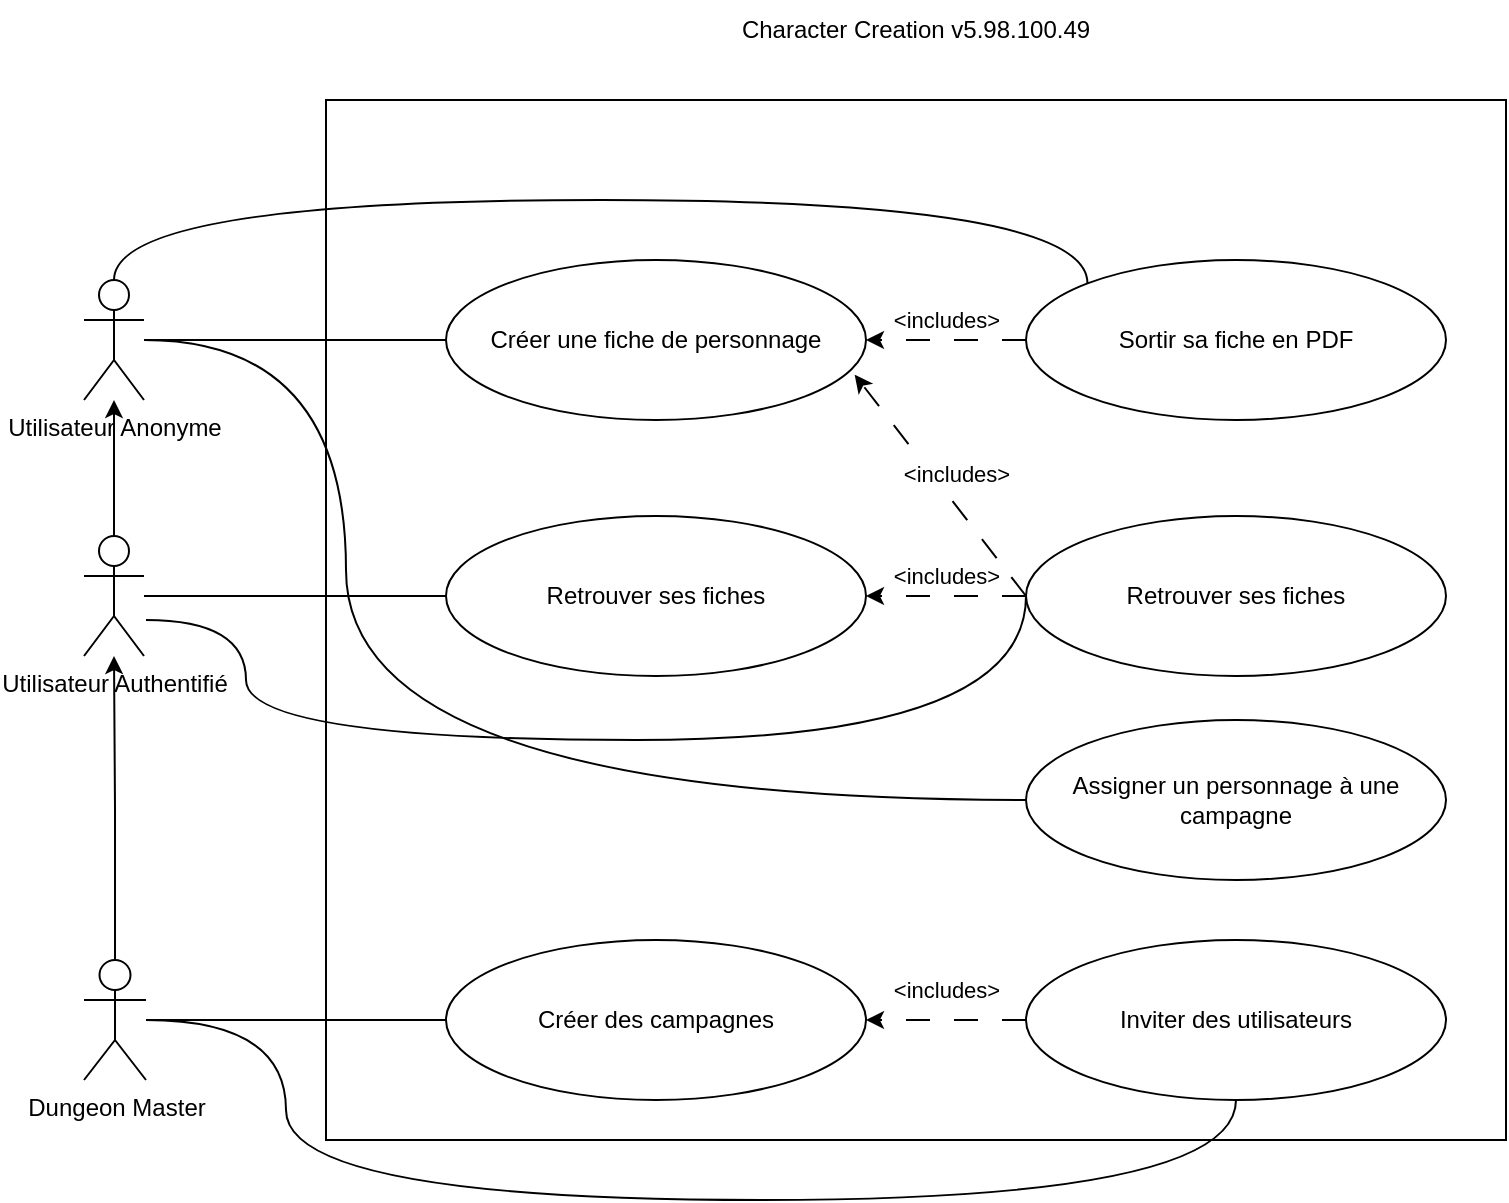 <mxfile version="24.7.17" pages="3">
  <diagram name="Use case" id="nJa6VGLifC_yfJzNMKLj">
    <mxGraphModel dx="1466" dy="989" grid="1" gridSize="10" guides="1" tooltips="1" connect="1" arrows="1" fold="1" page="1" pageScale="1" pageWidth="827" pageHeight="1169" math="0" shadow="0">
      <root>
        <mxCell id="0" />
        <mxCell id="1" parent="0" />
        <mxCell id="5UzRv178inqhAfwWhMZU-1" value="Utilisateur Anonyme" style="shape=umlActor;verticalLabelPosition=bottom;verticalAlign=top;html=1;outlineConnect=0;" parent="1" vertex="1">
          <mxGeometry x="399" y="330" width="30" height="60" as="geometry" />
        </mxCell>
        <mxCell id="5UzRv178inqhAfwWhMZU-17" style="edgeStyle=orthogonalEdgeStyle;rounded=0;orthogonalLoop=1;jettySize=auto;html=1;" parent="1" source="5UzRv178inqhAfwWhMZU-2" target="5UzRv178inqhAfwWhMZU-1" edge="1">
          <mxGeometry relative="1" as="geometry" />
        </mxCell>
        <mxCell id="5UzRv178inqhAfwWhMZU-2" value="Utilisateur Authentifié" style="shape=umlActor;verticalLabelPosition=bottom;verticalAlign=top;html=1;outlineConnect=0;" parent="1" vertex="1">
          <mxGeometry x="399" y="458" width="30" height="60" as="geometry" />
        </mxCell>
        <mxCell id="5UzRv178inqhAfwWhMZU-18" style="edgeStyle=orthogonalEdgeStyle;rounded=0;orthogonalLoop=1;jettySize=auto;html=1;" parent="1" source="5UzRv178inqhAfwWhMZU-3" target="5UzRv178inqhAfwWhMZU-2" edge="1">
          <mxGeometry relative="1" as="geometry" />
        </mxCell>
        <mxCell id="5UzRv178inqhAfwWhMZU-3" value="Dungeon Master" style="shape=umlActor;verticalLabelPosition=bottom;verticalAlign=top;html=1;outlineConnect=0;" parent="1" vertex="1">
          <mxGeometry x="399" y="670" width="31" height="60" as="geometry" />
        </mxCell>
        <mxCell id="5UzRv178inqhAfwWhMZU-5" value="" style="rounded=0;whiteSpace=wrap;html=1;" parent="1" vertex="1">
          <mxGeometry x="520" y="240" width="590" height="520" as="geometry" />
        </mxCell>
        <mxCell id="5UzRv178inqhAfwWhMZU-10" value="&amp;lt;includes&amp;gt;" style="edgeStyle=orthogonalEdgeStyle;rounded=0;orthogonalLoop=1;jettySize=auto;html=1;endArrow=classic;endFill=1;dashed=1;dashPattern=12 12;exitX=0;exitY=0.5;exitDx=0;exitDy=0;" parent="1" source="5UzRv178inqhAfwWhMZU-9" target="5UzRv178inqhAfwWhMZU-6" edge="1">
          <mxGeometry y="-10" relative="1" as="geometry">
            <mxPoint as="offset" />
          </mxGeometry>
        </mxCell>
        <mxCell id="5UzRv178inqhAfwWhMZU-6" value="Créer une fiche de personnage" style="ellipse;whiteSpace=wrap;html=1;" parent="1" vertex="1">
          <mxGeometry x="580" y="320" width="210" height="80" as="geometry" />
        </mxCell>
        <mxCell id="5UzRv178inqhAfwWhMZU-7" style="edgeStyle=orthogonalEdgeStyle;rounded=0;orthogonalLoop=1;jettySize=auto;html=1;entryX=0;entryY=0.5;entryDx=0;entryDy=0;endArrow=none;endFill=0;" parent="1" source="5UzRv178inqhAfwWhMZU-1" target="5UzRv178inqhAfwWhMZU-6" edge="1">
          <mxGeometry relative="1" as="geometry" />
        </mxCell>
        <mxCell id="5UzRv178inqhAfwWhMZU-8" value="Character Creation v5.98.100.49" style="text;html=1;align=center;verticalAlign=middle;whiteSpace=wrap;rounded=0;" parent="1" vertex="1">
          <mxGeometry x="710" y="190" width="210" height="30" as="geometry" />
        </mxCell>
        <mxCell id="5UzRv178inqhAfwWhMZU-9" value="Sortir sa fiche en PDF" style="ellipse;whiteSpace=wrap;html=1;" parent="1" vertex="1">
          <mxGeometry x="870" y="320" width="210" height="80" as="geometry" />
        </mxCell>
        <mxCell id="5UzRv178inqhAfwWhMZU-11" value="Retrouver ses fiches" style="ellipse;whiteSpace=wrap;html=1;" parent="1" vertex="1">
          <mxGeometry x="870" y="448" width="210" height="80" as="geometry" />
        </mxCell>
        <mxCell id="5UzRv178inqhAfwWhMZU-12" style="edgeStyle=orthogonalEdgeStyle;rounded=0;orthogonalLoop=1;jettySize=auto;html=1;entryX=0;entryY=0.5;entryDx=0;entryDy=0;endArrow=none;endFill=0;curved=1;" parent="1" target="5UzRv178inqhAfwWhMZU-11" edge="1">
          <mxGeometry relative="1" as="geometry">
            <mxPoint x="430" y="500" as="sourcePoint" />
            <Array as="points">
              <mxPoint x="480" y="500" />
              <mxPoint x="480" y="560" />
              <mxPoint x="870" y="560" />
            </Array>
          </mxGeometry>
        </mxCell>
        <mxCell id="5UzRv178inqhAfwWhMZU-16" value="&amp;lt;includes&amp;gt;" style="rounded=0;orthogonalLoop=1;jettySize=auto;html=1;endArrow=classic;endFill=1;dashed=1;dashPattern=12 12;exitX=0;exitY=0.5;exitDx=0;exitDy=0;entryX=0.973;entryY=0.717;entryDx=0;entryDy=0;entryPerimeter=0;" parent="1" source="5UzRv178inqhAfwWhMZU-11" target="5UzRv178inqhAfwWhMZU-6" edge="1">
          <mxGeometry x="0.001" y="-10" relative="1" as="geometry">
            <mxPoint x="880" y="370" as="sourcePoint" />
            <mxPoint x="800" y="370" as="targetPoint" />
            <mxPoint as="offset" />
          </mxGeometry>
        </mxCell>
        <mxCell id="5UzRv178inqhAfwWhMZU-19" style="edgeStyle=orthogonalEdgeStyle;rounded=0;orthogonalLoop=1;jettySize=auto;html=1;entryX=0;entryY=0;entryDx=0;entryDy=0;curved=1;endArrow=none;endFill=0;" parent="1" source="5UzRv178inqhAfwWhMZU-1" target="5UzRv178inqhAfwWhMZU-9" edge="1">
          <mxGeometry relative="1" as="geometry">
            <Array as="points">
              <mxPoint x="414" y="290" />
              <mxPoint x="901" y="290" />
            </Array>
          </mxGeometry>
        </mxCell>
        <mxCell id="5UzRv178inqhAfwWhMZU-20" value="Créer des campagnes" style="ellipse;whiteSpace=wrap;html=1;" parent="1" vertex="1">
          <mxGeometry x="580" y="660" width="210" height="80" as="geometry" />
        </mxCell>
        <mxCell id="5UzRv178inqhAfwWhMZU-21" style="edgeStyle=orthogonalEdgeStyle;rounded=0;orthogonalLoop=1;jettySize=auto;html=1;entryX=0;entryY=0.5;entryDx=0;entryDy=0;endArrow=none;endFill=0;" parent="1" source="5UzRv178inqhAfwWhMZU-3" target="5UzRv178inqhAfwWhMZU-20" edge="1">
          <mxGeometry relative="1" as="geometry" />
        </mxCell>
        <mxCell id="5UzRv178inqhAfwWhMZU-23" style="edgeStyle=orthogonalEdgeStyle;rounded=0;orthogonalLoop=1;jettySize=auto;html=1;entryX=1;entryY=0.5;entryDx=0;entryDy=0;dashed=1;dashPattern=12 12;" parent="1" source="5UzRv178inqhAfwWhMZU-22" target="5UzRv178inqhAfwWhMZU-20" edge="1">
          <mxGeometry relative="1" as="geometry" />
        </mxCell>
        <mxCell id="5UzRv178inqhAfwWhMZU-24" value="&amp;lt;includes&amp;gt;" style="edgeLabel;html=1;align=center;verticalAlign=middle;resizable=0;points=[];" parent="5UzRv178inqhAfwWhMZU-23" vertex="1" connectable="0">
          <mxGeometry relative="1" as="geometry">
            <mxPoint y="-15" as="offset" />
          </mxGeometry>
        </mxCell>
        <mxCell id="5UzRv178inqhAfwWhMZU-22" value="Inviter des utilisateurs" style="ellipse;whiteSpace=wrap;html=1;" parent="1" vertex="1">
          <mxGeometry x="870" y="660" width="210" height="80" as="geometry" />
        </mxCell>
        <mxCell id="5UzRv178inqhAfwWhMZU-25" value="Assigner un personnage à une campagne" style="ellipse;whiteSpace=wrap;html=1;" parent="1" vertex="1">
          <mxGeometry x="870" y="550" width="210" height="80" as="geometry" />
        </mxCell>
        <mxCell id="5UzRv178inqhAfwWhMZU-26" style="edgeStyle=orthogonalEdgeStyle;rounded=0;orthogonalLoop=1;jettySize=auto;html=1;curved=1;exitX=0;exitY=0.5;exitDx=0;exitDy=0;endArrow=none;endFill=0;" parent="1" source="5UzRv178inqhAfwWhMZU-25" target="5UzRv178inqhAfwWhMZU-1" edge="1">
          <mxGeometry relative="1" as="geometry">
            <Array as="points">
              <mxPoint x="530" y="590" />
              <mxPoint x="530" y="360" />
            </Array>
          </mxGeometry>
        </mxCell>
        <mxCell id="5UzRv178inqhAfwWhMZU-28" value="Retrouver ses fiches" style="ellipse;whiteSpace=wrap;html=1;" parent="1" vertex="1">
          <mxGeometry x="580" y="448" width="210" height="80" as="geometry" />
        </mxCell>
        <mxCell id="5UzRv178inqhAfwWhMZU-29" style="edgeStyle=orthogonalEdgeStyle;rounded=0;orthogonalLoop=1;jettySize=auto;html=1;entryX=0;entryY=0.5;entryDx=0;entryDy=0;endArrow=none;endFill=0;" parent="1" source="5UzRv178inqhAfwWhMZU-2" target="5UzRv178inqhAfwWhMZU-28" edge="1">
          <mxGeometry relative="1" as="geometry" />
        </mxCell>
        <mxCell id="5UzRv178inqhAfwWhMZU-30" value="&amp;lt;includes&amp;gt;" style="edgeStyle=orthogonalEdgeStyle;rounded=0;orthogonalLoop=1;jettySize=auto;html=1;endArrow=classic;endFill=1;dashed=1;dashPattern=12 12;exitX=0;exitY=0.5;exitDx=0;exitDy=0;entryX=1;entryY=0.5;entryDx=0;entryDy=0;" parent="1" source="5UzRv178inqhAfwWhMZU-11" target="5UzRv178inqhAfwWhMZU-28" edge="1">
          <mxGeometry y="-10" relative="1" as="geometry">
            <mxPoint x="870" y="487.77" as="sourcePoint" />
            <mxPoint x="790" y="487.77" as="targetPoint" />
            <mxPoint as="offset" />
          </mxGeometry>
        </mxCell>
        <mxCell id="5UzRv178inqhAfwWhMZU-27" style="edgeStyle=orthogonalEdgeStyle;rounded=0;orthogonalLoop=1;jettySize=auto;html=1;entryX=0.5;entryY=1;entryDx=0;entryDy=0;curved=1;endArrow=none;endFill=0;" parent="1" source="5UzRv178inqhAfwWhMZU-3" target="5UzRv178inqhAfwWhMZU-22" edge="1">
          <mxGeometry relative="1" as="geometry">
            <Array as="points">
              <mxPoint x="500" y="700" />
              <mxPoint x="500" y="790" />
              <mxPoint x="975" y="790" />
            </Array>
          </mxGeometry>
        </mxCell>
      </root>
    </mxGraphModel>
  </diagram>
  <diagram id="SZnNSf8DO3T3-BseLAbe" name="Class diagram">
    <mxGraphModel grid="1" page="1" gridSize="10" guides="1" tooltips="1" connect="1" arrows="1" fold="1" pageScale="1" pageWidth="827" pageHeight="1169" math="0" shadow="0">
      <root>
        <mxCell id="0" />
        <mxCell id="1" parent="0" />
        <mxCell id="E3iDskB4ZkzPA2Bj8QCq-6" value="User" style="swimlane;fontStyle=1;align=center;verticalAlign=top;childLayout=stackLayout;horizontal=1;startSize=26;horizontalStack=0;resizeParent=1;resizeParentMax=0;resizeLast=0;collapsible=1;marginBottom=0;whiteSpace=wrap;html=1;" parent="1" vertex="1">
          <mxGeometry x="130" y="210" width="160" height="94" as="geometry" />
        </mxCell>
        <mxCell id="E3iDskB4ZkzPA2Bj8QCq-7" value="&lt;div&gt;&lt;br&gt;&lt;/div&gt;" style="text;strokeColor=none;fillColor=none;align=left;verticalAlign=top;spacingLeft=4;spacingRight=4;overflow=hidden;rotatable=0;points=[[0,0.5],[1,0.5]];portConstraint=eastwest;whiteSpace=wrap;html=1;" parent="E3iDskB4ZkzPA2Bj8QCq-6" vertex="1">
          <mxGeometry y="26" width="160" height="14" as="geometry" />
        </mxCell>
        <mxCell id="E3iDskB4ZkzPA2Bj8QCq-8" value="" style="line;strokeWidth=1;fillColor=none;align=left;verticalAlign=middle;spacingTop=-1;spacingLeft=3;spacingRight=3;rotatable=0;labelPosition=right;points=[];portConstraint=eastwest;strokeColor=inherit;" parent="E3iDskB4ZkzPA2Bj8QCq-6" vertex="1">
          <mxGeometry y="40" width="160" height="28" as="geometry" />
        </mxCell>
        <mxCell id="E3iDskB4ZkzPA2Bj8QCq-9" value="+ method(type): type" style="text;strokeColor=none;fillColor=none;align=left;verticalAlign=top;spacingLeft=4;spacingRight=4;overflow=hidden;rotatable=0;points=[[0,0.5],[1,0.5]];portConstraint=eastwest;whiteSpace=wrap;html=1;" parent="E3iDskB4ZkzPA2Bj8QCq-6" vertex="1">
          <mxGeometry y="68" width="160" height="26" as="geometry" />
        </mxCell>
        <mxCell id="E3iDskB4ZkzPA2Bj8QCq-10" value="AuthentifiedUser" style="swimlane;fontStyle=1;align=center;verticalAlign=top;childLayout=stackLayout;horizontal=1;startSize=26;horizontalStack=0;resizeParent=1;resizeParentMax=0;resizeLast=0;collapsible=1;marginBottom=0;whiteSpace=wrap;html=1;" parent="1" vertex="1">
          <mxGeometry x="130" y="390" width="160" height="104" as="geometry" />
        </mxCell>
        <mxCell id="E3iDskB4ZkzPA2Bj8QCq-11" value="- username: string&lt;div&gt;- password: string&lt;/div&gt;&lt;div&gt;&lt;br&gt;&lt;/div&gt;" style="text;strokeColor=none;fillColor=none;align=left;verticalAlign=top;spacingLeft=4;spacingRight=4;overflow=hidden;rotatable=0;points=[[0,0.5],[1,0.5]];portConstraint=eastwest;whiteSpace=wrap;html=1;" parent="E3iDskB4ZkzPA2Bj8QCq-10" vertex="1">
          <mxGeometry y="26" width="160" height="44" as="geometry" />
        </mxCell>
        <mxCell id="E3iDskB4ZkzPA2Bj8QCq-12" value="" style="line;strokeWidth=1;fillColor=none;align=left;verticalAlign=middle;spacingTop=-1;spacingLeft=3;spacingRight=3;rotatable=0;labelPosition=right;points=[];portConstraint=eastwest;strokeColor=inherit;" parent="E3iDskB4ZkzPA2Bj8QCq-10" vertex="1">
          <mxGeometry y="70" width="160" height="8" as="geometry" />
        </mxCell>
        <mxCell id="E3iDskB4ZkzPA2Bj8QCq-13" value="+ method(type): type" style="text;strokeColor=none;fillColor=none;align=left;verticalAlign=top;spacingLeft=4;spacingRight=4;overflow=hidden;rotatable=0;points=[[0,0.5],[1,0.5]];portConstraint=eastwest;whiteSpace=wrap;html=1;" parent="E3iDskB4ZkzPA2Bj8QCq-10" vertex="1">
          <mxGeometry y="78" width="160" height="26" as="geometry" />
        </mxCell>
        <mxCell id="E3iDskB4ZkzPA2Bj8QCq-14" value="DungeonMaster" style="swimlane;fontStyle=1;align=center;verticalAlign=top;childLayout=stackLayout;horizontal=1;startSize=26;horizontalStack=0;resizeParent=1;resizeParentMax=0;resizeLast=0;collapsible=1;marginBottom=0;whiteSpace=wrap;html=1;" parent="1" vertex="1">
          <mxGeometry x="130" y="570" width="160" height="86" as="geometry" />
        </mxCell>
        <mxCell id="E3iDskB4ZkzPA2Bj8QCq-15" value="+ field: type" style="text;strokeColor=none;fillColor=none;align=left;verticalAlign=top;spacingLeft=4;spacingRight=4;overflow=hidden;rotatable=0;points=[[0,0.5],[1,0.5]];portConstraint=eastwest;whiteSpace=wrap;html=1;" parent="E3iDskB4ZkzPA2Bj8QCq-14" vertex="1">
          <mxGeometry y="26" width="160" height="26" as="geometry" />
        </mxCell>
        <mxCell id="E3iDskB4ZkzPA2Bj8QCq-16" value="" style="line;strokeWidth=1;fillColor=none;align=left;verticalAlign=middle;spacingTop=-1;spacingLeft=3;spacingRight=3;rotatable=0;labelPosition=right;points=[];portConstraint=eastwest;strokeColor=inherit;" parent="E3iDskB4ZkzPA2Bj8QCq-14" vertex="1">
          <mxGeometry y="52" width="160" height="8" as="geometry" />
        </mxCell>
        <mxCell id="E3iDskB4ZkzPA2Bj8QCq-17" value="+ method(type): type" style="text;strokeColor=none;fillColor=none;align=left;verticalAlign=top;spacingLeft=4;spacingRight=4;overflow=hidden;rotatable=0;points=[[0,0.5],[1,0.5]];portConstraint=eastwest;whiteSpace=wrap;html=1;" parent="E3iDskB4ZkzPA2Bj8QCq-14" vertex="1">
          <mxGeometry y="60" width="160" height="26" as="geometry" />
        </mxCell>
        <mxCell id="h8qnp3d5NIVGKqgCLA7_-1" style="edgeStyle=orthogonalEdgeStyle;rounded=0;orthogonalLoop=1;jettySize=auto;html=1;entryX=0.497;entryY=1;entryDx=0;entryDy=0;entryPerimeter=0;strokeWidth=5;endArrow=block;endFill=1;" parent="1" source="E3iDskB4ZkzPA2Bj8QCq-10" target="E3iDskB4ZkzPA2Bj8QCq-9" edge="1">
          <mxGeometry relative="1" as="geometry" />
        </mxCell>
        <mxCell id="h8qnp3d5NIVGKqgCLA7_-2" style="edgeStyle=orthogonalEdgeStyle;rounded=0;orthogonalLoop=1;jettySize=auto;html=1;entryX=0.497;entryY=0.977;entryDx=0;entryDy=0;entryPerimeter=0;strokeWidth=5;endArrow=block;endFill=1;" parent="1" source="E3iDskB4ZkzPA2Bj8QCq-14" target="E3iDskB4ZkzPA2Bj8QCq-13" edge="1">
          <mxGeometry relative="1" as="geometry" />
        </mxCell>
        <mxCell id="O2DZmuOidHeE1Y0aNOfL-1" value="Espece" style="swimlane;fontStyle=1;align=center;verticalAlign=top;childLayout=stackLayout;horizontal=1;startSize=26;horizontalStack=0;resizeParent=1;resizeParentMax=0;resizeLast=0;collapsible=1;marginBottom=0;whiteSpace=wrap;html=1;" parent="1" vertex="1">
          <mxGeometry x="827" y="210" width="200" height="226" as="geometry" />
        </mxCell>
        <mxCell id="O2DZmuOidHeE1Y0aNOfL-2" value="&lt;div&gt;- id : number&lt;/div&gt;&lt;div&gt;- name : string&lt;/div&gt;&lt;div&gt;- taille: string&lt;/div&gt;&lt;div&gt;- sousEspeces: List&amp;lt;SousEspece&amp;gt;&lt;/div&gt;&lt;div&gt;- maitrises : List&amp;lt;Maitrise&amp;gt;&lt;/div&gt;&lt;div&gt;- maitriseToChoose : List&amp;lt;Maitrise&amp;gt;&lt;/div&gt;&lt;div&gt;- language : List&amp;lt;String&amp;gt;&lt;/div&gt;&lt;div&gt;- languagesToChoose : List&amp;lt;String&amp;gt;&lt;/div&gt;&lt;div&gt;- traits : List&amp;lt;String&amp;gt;&amp;nbsp;&lt;/div&gt;&lt;div&gt;- bonus : Map&amp;lt;String, Integer&amp;gt;&lt;/div&gt;&lt;div&gt;&lt;br&gt;&lt;/div&gt;" style="text;strokeColor=none;fillColor=none;align=left;verticalAlign=top;spacingLeft=4;spacingRight=4;overflow=hidden;rotatable=0;points=[[0,0.5],[1,0.5]];portConstraint=eastwest;whiteSpace=wrap;html=1;" parent="O2DZmuOidHeE1Y0aNOfL-1" vertex="1">
          <mxGeometry y="26" width="200" height="164" as="geometry" />
        </mxCell>
        <mxCell id="O2DZmuOidHeE1Y0aNOfL-3" value="" style="line;strokeWidth=1;fillColor=none;align=left;verticalAlign=middle;spacingTop=-1;spacingLeft=3;spacingRight=3;rotatable=0;labelPosition=right;points=[];portConstraint=eastwest;strokeColor=inherit;" parent="O2DZmuOidHeE1Y0aNOfL-1" vertex="1">
          <mxGeometry y="190" width="200" height="10" as="geometry" />
        </mxCell>
        <mxCell id="O2DZmuOidHeE1Y0aNOfL-4" value="+ method(type): type" style="text;strokeColor=none;fillColor=none;align=left;verticalAlign=top;spacingLeft=4;spacingRight=4;overflow=hidden;rotatable=0;points=[[0,0.5],[1,0.5]];portConstraint=eastwest;whiteSpace=wrap;html=1;" parent="O2DZmuOidHeE1Y0aNOfL-1" vertex="1">
          <mxGeometry y="200" width="200" height="26" as="geometry" />
        </mxCell>
        <mxCell id="ztQWQKQgknj6TuFHbVUE-13" style="rounded=0;orthogonalLoop=1;jettySize=auto;html=1;entryX=0.5;entryY=0;entryDx=0;entryDy=0;endArrow=block;endFill=1;startArrow=diamond;startFill=0;exitX=0.47;exitY=0.952;exitDx=0;exitDy=0;strokeWidth=5;exitPerimeter=0;" edge="1" parent="1" source="ztQWQKQgknj6TuFHbVUE-4" target="ztQWQKQgknj6TuFHbVUE-5">
          <mxGeometry relative="1" as="geometry" />
        </mxCell>
        <mxCell id="ztQWQKQgknj6TuFHbVUE-1" value="Alignement" style="swimlane;fontStyle=1;align=center;verticalAlign=top;childLayout=stackLayout;horizontal=1;startSize=26;horizontalStack=0;resizeParent=1;resizeParentMax=0;resizeLast=0;collapsible=1;marginBottom=0;whiteSpace=wrap;html=1;" vertex="1" parent="1">
          <mxGeometry x="420" y="210" width="220" height="150" as="geometry" />
        </mxCell>
        <mxCell id="ztQWQKQgknj6TuFHbVUE-2" value="&lt;div&gt;- morality: Morality&lt;/div&gt;&lt;div&gt;- order: Order&lt;/div&gt;&lt;div&gt;&lt;br&gt;&lt;/div&gt;" style="text;strokeColor=none;fillColor=none;align=left;verticalAlign=top;spacingLeft=4;spacingRight=4;overflow=hidden;rotatable=0;points=[[0,0.5],[1,0.5]];portConstraint=eastwest;whiteSpace=wrap;html=1;" vertex="1" parent="ztQWQKQgknj6TuFHbVUE-1">
          <mxGeometry y="26" width="220" height="44" as="geometry" />
        </mxCell>
        <mxCell id="ztQWQKQgknj6TuFHbVUE-3" value="" style="line;strokeWidth=1;fillColor=none;align=left;verticalAlign=middle;spacingTop=-1;spacingLeft=3;spacingRight=3;rotatable=0;labelPosition=right;points=[];portConstraint=eastwest;strokeColor=inherit;" vertex="1" parent="ztQWQKQgknj6TuFHbVUE-1">
          <mxGeometry y="70" width="220" height="10" as="geometry" />
        </mxCell>
        <mxCell id="ztQWQKQgknj6TuFHbVUE-4" value="+ getMorality(): Morality&lt;div&gt;+ setMorality(m : Morality): void&lt;/div&gt;&lt;div&gt;+ getOrder(): Order&lt;/div&gt;&lt;div&gt;+ setOrder(o: Order): void&lt;/div&gt;" style="text;strokeColor=none;fillColor=none;align=left;verticalAlign=top;spacingLeft=4;spacingRight=4;overflow=hidden;rotatable=0;points=[[0,0.5],[1,0.5]];portConstraint=eastwest;whiteSpace=wrap;html=1;" vertex="1" parent="ztQWQKQgknj6TuFHbVUE-1">
          <mxGeometry y="80" width="220" height="70" as="geometry" />
        </mxCell>
        <mxCell id="ztQWQKQgknj6TuFHbVUE-5" value="Morality" style="swimlane;fontStyle=0;childLayout=stackLayout;horizontal=1;startSize=26;fillColor=none;horizontalStack=0;resizeParent=1;resizeParentMax=0;resizeLast=0;collapsible=1;marginBottom=0;whiteSpace=wrap;html=1;" vertex="1" parent="1">
          <mxGeometry x="380" y="481" width="140" height="104" as="geometry" />
        </mxCell>
        <mxCell id="ztQWQKQgknj6TuFHbVUE-6" value="NEUTRAL&lt;div&gt;&lt;br&gt;&lt;/div&gt;" style="text;strokeColor=none;fillColor=none;align=left;verticalAlign=top;spacingLeft=4;spacingRight=4;overflow=hidden;rotatable=0;points=[[0,0.5],[1,0.5]];portConstraint=eastwest;whiteSpace=wrap;html=1;" vertex="1" parent="ztQWQKQgknj6TuFHbVUE-5">
          <mxGeometry y="26" width="140" height="26" as="geometry" />
        </mxCell>
        <mxCell id="ztQWQKQgknj6TuFHbVUE-7" value="GOOD&lt;div&gt;&lt;br&gt;&lt;/div&gt;" style="text;strokeColor=none;fillColor=none;align=left;verticalAlign=top;spacingLeft=4;spacingRight=4;overflow=hidden;rotatable=0;points=[[0,0.5],[1,0.5]];portConstraint=eastwest;whiteSpace=wrap;html=1;" vertex="1" parent="ztQWQKQgknj6TuFHbVUE-5">
          <mxGeometry y="52" width="140" height="26" as="geometry" />
        </mxCell>
        <mxCell id="ztQWQKQgknj6TuFHbVUE-8" value="EVIL" style="text;strokeColor=none;fillColor=none;align=left;verticalAlign=top;spacingLeft=4;spacingRight=4;overflow=hidden;rotatable=0;points=[[0,0.5],[1,0.5]];portConstraint=eastwest;whiteSpace=wrap;html=1;" vertex="1" parent="ztQWQKQgknj6TuFHbVUE-5">
          <mxGeometry y="78" width="140" height="26" as="geometry" />
        </mxCell>
        <mxCell id="ztQWQKQgknj6TuFHbVUE-9" value="Order" style="swimlane;fontStyle=0;childLayout=stackLayout;horizontal=1;startSize=26;fillColor=none;horizontalStack=0;resizeParent=1;resizeParentMax=0;resizeLast=0;collapsible=1;marginBottom=0;whiteSpace=wrap;html=1;" vertex="1" parent="1">
          <mxGeometry x="550" y="481" width="140" height="104" as="geometry" />
        </mxCell>
        <mxCell id="ztQWQKQgknj6TuFHbVUE-10" value="&lt;div&gt;LAWFUL&lt;/div&gt;" style="text;strokeColor=none;fillColor=none;align=left;verticalAlign=top;spacingLeft=4;spacingRight=4;overflow=hidden;rotatable=0;points=[[0,0.5],[1,0.5]];portConstraint=eastwest;whiteSpace=wrap;html=1;" vertex="1" parent="ztQWQKQgknj6TuFHbVUE-9">
          <mxGeometry y="26" width="140" height="26" as="geometry" />
        </mxCell>
        <mxCell id="ztQWQKQgknj6TuFHbVUE-11" value="&lt;div&gt;NEUTRAL&lt;/div&gt;" style="text;strokeColor=none;fillColor=none;align=left;verticalAlign=top;spacingLeft=4;spacingRight=4;overflow=hidden;rotatable=0;points=[[0,0.5],[1,0.5]];portConstraint=eastwest;whiteSpace=wrap;html=1;" vertex="1" parent="ztQWQKQgknj6TuFHbVUE-9">
          <mxGeometry y="52" width="140" height="26" as="geometry" />
        </mxCell>
        <mxCell id="ztQWQKQgknj6TuFHbVUE-12" value="CHAOTIC" style="text;strokeColor=none;fillColor=none;align=left;verticalAlign=top;spacingLeft=4;spacingRight=4;overflow=hidden;rotatable=0;points=[[0,0.5],[1,0.5]];portConstraint=eastwest;whiteSpace=wrap;html=1;" vertex="1" parent="ztQWQKQgknj6TuFHbVUE-9">
          <mxGeometry y="78" width="140" height="26" as="geometry" />
        </mxCell>
        <mxCell id="ztQWQKQgknj6TuFHbVUE-14" style="rounded=0;orthogonalLoop=1;jettySize=auto;html=1;entryX=0.5;entryY=0;entryDx=0;entryDy=0;endArrow=block;endFill=1;startArrow=diamond;startFill=0;exitX=0.6;exitY=0.936;exitDx=0;exitDy=0;strokeWidth=5;exitPerimeter=0;" edge="1" parent="1" source="ztQWQKQgknj6TuFHbVUE-4" target="ztQWQKQgknj6TuFHbVUE-9">
          <mxGeometry relative="1" as="geometry">
            <mxPoint x="590" y="263" as="sourcePoint" />
            <mxPoint x="650" y="245" as="targetPoint" />
          </mxGeometry>
        </mxCell>
        <mxCell id="ztQWQKQgknj6TuFHbVUE-15" value="SousEspece" style="swimlane;fontStyle=1;align=center;verticalAlign=top;childLayout=stackLayout;horizontal=1;startSize=26;horizontalStack=0;resizeParent=1;resizeParentMax=0;resizeLast=0;collapsible=1;marginBottom=0;whiteSpace=wrap;html=1;" vertex="1" parent="1">
          <mxGeometry x="797" y="602" width="260" height="222" as="geometry" />
        </mxCell>
        <mxCell id="ztQWQKQgknj6TuFHbVUE-16" value="&lt;div&gt;- id : number&lt;/div&gt;&lt;div&gt;- name : string&lt;/div&gt;&lt;div&gt;- maitrises : List&amp;lt;String&amp;gt;&lt;/div&gt;&lt;div&gt;- maitriseToChoose : List&amp;lt;String&amp;gt;&lt;/div&gt;&lt;div&gt;- language : List&amp;lt;String&amp;gt;&lt;/div&gt;&lt;div&gt;- languagesToChoose : List&amp;lt;String&amp;gt;&lt;/div&gt;&lt;div&gt;- traits : List&amp;lt;String&amp;gt;&amp;nbsp;&lt;/div&gt;&lt;div&gt;- bonus : Map&amp;lt;String, Integer&amp;gt;&lt;/div&gt;&lt;div&gt;&lt;br&gt;&lt;/div&gt;" style="text;strokeColor=none;fillColor=none;align=left;verticalAlign=top;spacingLeft=4;spacingRight=4;overflow=hidden;rotatable=0;points=[[0,0.5],[1,0.5]];portConstraint=eastwest;whiteSpace=wrap;html=1;" vertex="1" parent="ztQWQKQgknj6TuFHbVUE-15">
          <mxGeometry y="26" width="260" height="160" as="geometry" />
        </mxCell>
        <mxCell id="ztQWQKQgknj6TuFHbVUE-17" value="" style="line;strokeWidth=1;fillColor=none;align=left;verticalAlign=middle;spacingTop=-1;spacingLeft=3;spacingRight=3;rotatable=0;labelPosition=right;points=[];portConstraint=eastwest;strokeColor=inherit;" vertex="1" parent="ztQWQKQgknj6TuFHbVUE-15">
          <mxGeometry y="186" width="260" height="10" as="geometry" />
        </mxCell>
        <mxCell id="ztQWQKQgknj6TuFHbVUE-18" value="+ method(type): type" style="text;strokeColor=none;fillColor=none;align=left;verticalAlign=top;spacingLeft=4;spacingRight=4;overflow=hidden;rotatable=0;points=[[0,0.5],[1,0.5]];portConstraint=eastwest;whiteSpace=wrap;html=1;" vertex="1" parent="ztQWQKQgknj6TuFHbVUE-15">
          <mxGeometry y="196" width="260" height="26" as="geometry" />
        </mxCell>
        <mxCell id="ztQWQKQgknj6TuFHbVUE-19" style="rounded=0;orthogonalLoop=1;jettySize=auto;html=1;entryX=0.509;entryY=1.049;entryDx=0;entryDy=0;endArrow=block;endFill=1;strokeWidth=5;exitX=0.5;exitY=0;exitDx=0;exitDy=0;entryPerimeter=0;" edge="1" parent="1" source="ztQWQKQgknj6TuFHbVUE-15" target="O2DZmuOidHeE1Y0aNOfL-4">
          <mxGeometry relative="1" as="geometry">
            <mxPoint x="1040" y="460" as="targetPoint" />
          </mxGeometry>
        </mxCell>
        <mxCell id="ztQWQKQgknj6TuFHbVUE-20" value="Campagne" style="swimlane;fontStyle=1;align=center;verticalAlign=top;childLayout=stackLayout;horizontal=1;startSize=26;horizontalStack=0;resizeParent=1;resizeParentMax=0;resizeLast=0;collapsible=1;marginBottom=0;whiteSpace=wrap;html=1;" vertex="1" parent="1">
          <mxGeometry x="130" y="80" width="160" height="94" as="geometry" />
        </mxCell>
        <mxCell id="ztQWQKQgknj6TuFHbVUE-21" value="&lt;div&gt;&lt;br&gt;&lt;/div&gt;" style="text;strokeColor=none;fillColor=none;align=left;verticalAlign=top;spacingLeft=4;spacingRight=4;overflow=hidden;rotatable=0;points=[[0,0.5],[1,0.5]];portConstraint=eastwest;whiteSpace=wrap;html=1;" vertex="1" parent="ztQWQKQgknj6TuFHbVUE-20">
          <mxGeometry y="26" width="160" height="14" as="geometry" />
        </mxCell>
        <mxCell id="ztQWQKQgknj6TuFHbVUE-22" value="" style="line;strokeWidth=1;fillColor=none;align=left;verticalAlign=middle;spacingTop=-1;spacingLeft=3;spacingRight=3;rotatable=0;labelPosition=right;points=[];portConstraint=eastwest;strokeColor=inherit;" vertex="1" parent="ztQWQKQgknj6TuFHbVUE-20">
          <mxGeometry y="40" width="160" height="28" as="geometry" />
        </mxCell>
        <mxCell id="ztQWQKQgknj6TuFHbVUE-23" value="+ method(type): type" style="text;strokeColor=none;fillColor=none;align=left;verticalAlign=top;spacingLeft=4;spacingRight=4;overflow=hidden;rotatable=0;points=[[0,0.5],[1,0.5]];portConstraint=eastwest;whiteSpace=wrap;html=1;" vertex="1" parent="ztQWQKQgknj6TuFHbVUE-20">
          <mxGeometry y="68" width="160" height="26" as="geometry" />
        </mxCell>
        <mxCell id="ztQWQKQgknj6TuFHbVUE-38" style="edgeStyle=orthogonalEdgeStyle;rounded=0;orthogonalLoop=1;jettySize=auto;html=1;entryX=0.5;entryY=0;entryDx=0;entryDy=0;" edge="1" parent="1" source="ztQWQKQgknj6TuFHbVUE-24" target="ztQWQKQgknj6TuFHbVUE-1">
          <mxGeometry relative="1" as="geometry" />
        </mxCell>
        <mxCell id="ztQWQKQgknj6TuFHbVUE-40" style="edgeStyle=orthogonalEdgeStyle;rounded=0;orthogonalLoop=1;jettySize=auto;html=1;entryX=0.5;entryY=0;entryDx=0;entryDy=0;" edge="1" parent="1" source="ztQWQKQgknj6TuFHbVUE-24" target="O2DZmuOidHeE1Y0aNOfL-1">
          <mxGeometry relative="1" as="geometry" />
        </mxCell>
        <mxCell id="ztQWQKQgknj6TuFHbVUE-24" value="Personnage" style="swimlane;fontStyle=1;align=center;verticalAlign=top;childLayout=stackLayout;horizontal=1;startSize=26;horizontalStack=0;resizeParent=1;resizeParentMax=0;resizeLast=0;collapsible=1;marginBottom=0;whiteSpace=wrap;html=1;" vertex="1" parent="1">
          <mxGeometry x="847" y="-94" width="160" height="100" as="geometry" />
        </mxCell>
        <mxCell id="ztQWQKQgknj6TuFHbVUE-25" value="&lt;div&gt;&lt;br&gt;&lt;/div&gt;" style="text;strokeColor=none;fillColor=none;align=left;verticalAlign=top;spacingLeft=4;spacingRight=4;overflow=hidden;rotatable=0;points=[[0,0.5],[1,0.5]];portConstraint=eastwest;whiteSpace=wrap;html=1;" vertex="1" parent="ztQWQKQgknj6TuFHbVUE-24">
          <mxGeometry y="26" width="160" height="14" as="geometry" />
        </mxCell>
        <mxCell id="ztQWQKQgknj6TuFHbVUE-26" value="" style="line;strokeWidth=1;fillColor=none;align=left;verticalAlign=middle;spacingTop=-1;spacingLeft=3;spacingRight=3;rotatable=0;labelPosition=right;points=[];portConstraint=eastwest;strokeColor=inherit;" vertex="1" parent="ztQWQKQgknj6TuFHbVUE-24">
          <mxGeometry y="40" width="160" height="28" as="geometry" />
        </mxCell>
        <mxCell id="ztQWQKQgknj6TuFHbVUE-27" value="+ method(type): type" style="text;strokeColor=none;fillColor=none;align=left;verticalAlign=top;spacingLeft=4;spacingRight=4;overflow=hidden;rotatable=0;points=[[0,0.5],[1,0.5]];portConstraint=eastwest;whiteSpace=wrap;html=1;" vertex="1" parent="ztQWQKQgknj6TuFHbVUE-24">
          <mxGeometry y="68" width="160" height="32" as="geometry" />
        </mxCell>
        <mxCell id="ztQWQKQgknj6TuFHbVUE-28" value="Maitrise" style="swimlane;fontStyle=1;align=center;verticalAlign=top;childLayout=stackLayout;horizontal=1;startSize=26;horizontalStack=0;resizeParent=1;resizeParentMax=0;resizeLast=0;collapsible=1;marginBottom=0;whiteSpace=wrap;html=1;" vertex="1" parent="1">
          <mxGeometry x="1100" y="265" width="200" height="116" as="geometry" />
        </mxCell>
        <mxCell id="ztQWQKQgknj6TuFHbVUE-29" value="&lt;div&gt;- id : number&lt;/div&gt;&lt;div&gt;- name : string&lt;/div&gt;&lt;div&gt;- description: string&lt;/div&gt;" style="text;strokeColor=none;fillColor=none;align=left;verticalAlign=top;spacingLeft=4;spacingRight=4;overflow=hidden;rotatable=0;points=[[0,0.5],[1,0.5]];portConstraint=eastwest;whiteSpace=wrap;html=1;" vertex="1" parent="ztQWQKQgknj6TuFHbVUE-28">
          <mxGeometry y="26" width="200" height="54" as="geometry" />
        </mxCell>
        <mxCell id="ztQWQKQgknj6TuFHbVUE-30" value="" style="line;strokeWidth=1;fillColor=none;align=left;verticalAlign=middle;spacingTop=-1;spacingLeft=3;spacingRight=3;rotatable=0;labelPosition=right;points=[];portConstraint=eastwest;strokeColor=inherit;" vertex="1" parent="ztQWQKQgknj6TuFHbVUE-28">
          <mxGeometry y="80" width="200" height="10" as="geometry" />
        </mxCell>
        <mxCell id="ztQWQKQgknj6TuFHbVUE-31" value="+ method(type): type" style="text;strokeColor=none;fillColor=none;align=left;verticalAlign=top;spacingLeft=4;spacingRight=4;overflow=hidden;rotatable=0;points=[[0,0.5],[1,0.5]];portConstraint=eastwest;whiteSpace=wrap;html=1;" vertex="1" parent="ztQWQKQgknj6TuFHbVUE-28">
          <mxGeometry y="90" width="200" height="26" as="geometry" />
        </mxCell>
        <mxCell id="ztQWQKQgknj6TuFHbVUE-37" style="rounded=0;orthogonalLoop=1;jettySize=auto;html=1;entryX=0;entryY=0.5;entryDx=0;entryDy=0;exitX=1;exitY=0.5;exitDx=0;exitDy=0;startArrow=diamond;startFill=0;strokeWidth=5;" edge="1" parent="1" source="O2DZmuOidHeE1Y0aNOfL-2" target="ztQWQKQgknj6TuFHbVUE-29">
          <mxGeometry relative="1" as="geometry" />
        </mxCell>
        <mxCell id="ztQWQKQgknj6TuFHbVUE-41" value="Classe" style="swimlane;fontStyle=1;align=center;verticalAlign=top;childLayout=stackLayout;horizontal=1;startSize=26;horizontalStack=0;resizeParent=1;resizeParentMax=0;resizeLast=0;collapsible=1;marginBottom=0;whiteSpace=wrap;html=1;" vertex="1" parent="1">
          <mxGeometry x="1350" y="265" width="260" height="176" as="geometry" />
        </mxCell>
        <mxCell id="ztQWQKQgknj6TuFHbVUE-42" value="&lt;div&gt;- id: int &amp;nbsp; &amp;nbsp; &amp;nbsp; &amp;nbsp; &amp;nbsp; &amp;nbsp; &amp;nbsp; &amp;nbsp; &amp;nbsp; &amp;nbsp; &amp;nbsp; &amp;nbsp; &amp;nbsp; &amp;nbsp; &amp;nbsp; &amp;nbsp; &amp;nbsp; &amp;nbsp; &amp;nbsp;&lt;/div&gt;&lt;div&gt;- nom: String &amp;nbsp; &amp;nbsp; &amp;nbsp; &amp;nbsp; &amp;nbsp; &amp;nbsp; &amp;nbsp; &amp;nbsp; &amp;nbsp; &amp;nbsp; &amp;nbsp; &amp;nbsp; &amp;nbsp; &amp;nbsp; &amp;nbsp; &amp;nbsp;&lt;/div&gt;&lt;div&gt;- maitrises: List&amp;lt;String&amp;gt; &amp;nbsp; &amp;nbsp; &amp;nbsp; &amp;nbsp; &amp;nbsp; &amp;nbsp; &amp;nbsp; &amp;nbsp; &amp;nbsp; &amp;nbsp; &amp;nbsp;&lt;/div&gt;&lt;div&gt;- maitrisesAChoisir: List&amp;lt;String&amp;gt; &amp;nbsp; &amp;nbsp; &amp;nbsp; &amp;nbsp; &amp;nbsp; &amp;nbsp; &amp;nbsp;&lt;/div&gt;&lt;div&gt;- jetsDeSauvegarde: List&amp;lt;String&amp;gt; &amp;nbsp; &amp;nbsp; &amp;nbsp; &amp;nbsp; &amp;nbsp; &amp;nbsp; &amp;nbsp; &amp;nbsp;&lt;/div&gt;&lt;div&gt;- caracteristiqueLancementSort: String&lt;/div&gt;&lt;div&gt;- sortsNiveau0: List&amp;lt;Sort&amp;gt; &amp;nbsp; &amp;nbsp; &amp;nbsp;&lt;/div&gt;" style="text;strokeColor=none;fillColor=none;align=left;verticalAlign=top;spacingLeft=4;spacingRight=4;overflow=hidden;rotatable=0;points=[[0,0.5],[1,0.5]];portConstraint=eastwest;whiteSpace=wrap;html=1;" vertex="1" parent="ztQWQKQgknj6TuFHbVUE-41">
          <mxGeometry y="26" width="260" height="114" as="geometry" />
        </mxCell>
        <mxCell id="ztQWQKQgknj6TuFHbVUE-43" value="" style="line;strokeWidth=1;fillColor=none;align=left;verticalAlign=middle;spacingTop=-1;spacingLeft=3;spacingRight=3;rotatable=0;labelPosition=right;points=[];portConstraint=eastwest;strokeColor=inherit;" vertex="1" parent="ztQWQKQgknj6TuFHbVUE-41">
          <mxGeometry y="140" width="260" height="10" as="geometry" />
        </mxCell>
        <mxCell id="ztQWQKQgknj6TuFHbVUE-44" value="+ method(type): type" style="text;strokeColor=none;fillColor=none;align=left;verticalAlign=top;spacingLeft=4;spacingRight=4;overflow=hidden;rotatable=0;points=[[0,0.5],[1,0.5]];portConstraint=eastwest;whiteSpace=wrap;html=1;" vertex="1" parent="ztQWQKQgknj6TuFHbVUE-41">
          <mxGeometry y="150" width="260" height="26" as="geometry" />
        </mxCell>
        <mxCell id="ztQWQKQgknj6TuFHbVUE-45" value="Sort" style="swimlane;fontStyle=1;align=center;verticalAlign=top;childLayout=stackLayout;horizontal=1;startSize=26;horizontalStack=0;resizeParent=1;resizeParentMax=0;resizeLast=0;collapsible=1;marginBottom=0;whiteSpace=wrap;html=1;" vertex="1" parent="1">
          <mxGeometry x="1350" y="510" width="260" height="136" as="geometry" />
        </mxCell>
        <mxCell id="ztQWQKQgknj6TuFHbVUE-46" value="- id: int&lt;div&gt;- name: string&lt;/div&gt;&lt;div&gt;- niveau: int&lt;/div&gt;&lt;div&gt;- ecole: Ecole&lt;/div&gt;" style="text;strokeColor=none;fillColor=none;align=left;verticalAlign=top;spacingLeft=4;spacingRight=4;overflow=hidden;rotatable=0;points=[[0,0.5],[1,0.5]];portConstraint=eastwest;whiteSpace=wrap;html=1;" vertex="1" parent="ztQWQKQgknj6TuFHbVUE-45">
          <mxGeometry y="26" width="260" height="74" as="geometry" />
        </mxCell>
        <mxCell id="ztQWQKQgknj6TuFHbVUE-47" value="" style="line;strokeWidth=1;fillColor=none;align=left;verticalAlign=middle;spacingTop=-1;spacingLeft=3;spacingRight=3;rotatable=0;labelPosition=right;points=[];portConstraint=eastwest;strokeColor=inherit;" vertex="1" parent="ztQWQKQgknj6TuFHbVUE-45">
          <mxGeometry y="100" width="260" height="10" as="geometry" />
        </mxCell>
        <mxCell id="ztQWQKQgknj6TuFHbVUE-48" value="+ method(type): type" style="text;strokeColor=none;fillColor=none;align=left;verticalAlign=top;spacingLeft=4;spacingRight=4;overflow=hidden;rotatable=0;points=[[0,0.5],[1,0.5]];portConstraint=eastwest;whiteSpace=wrap;html=1;" vertex="1" parent="ztQWQKQgknj6TuFHbVUE-45">
          <mxGeometry y="110" width="260" height="26" as="geometry" />
        </mxCell>
        <mxCell id="ztQWQKQgknj6TuFHbVUE-54" value="Ecole" style="swimlane;fontStyle=0;childLayout=stackLayout;horizontal=1;startSize=26;fillColor=none;horizontalStack=0;resizeParent=1;resizeParentMax=0;resizeLast=0;collapsible=1;marginBottom=0;whiteSpace=wrap;html=1;points=[[0,0,0,0,0],[0,0.25,0,0,0],[0,0.5,0,0,0],[0,0.75,0,0,0],[0,1,0,0,0],[0.25,0,0,0,0],[0.25,1,0,0,0],[0.5,0,0,0,0],[0.5,1,0,0,0],[0.75,0,0,0,0],[0.75,1,0,0,0],[1,0,0,0,0],[1,0.25,0,0,0],[1,0.5,0,0,0],[1,0.75,0,0,0],[1,1,0,0,0]];" vertex="1" parent="1">
          <mxGeometry x="1410" y="710" width="140" height="210" as="geometry">
            <mxRectangle x="1410" y="710" width="70" height="30" as="alternateBounds" />
          </mxGeometry>
        </mxCell>
        <mxCell id="ztQWQKQgknj6TuFHbVUE-55" value="&lt;div&gt;ABJURATION&lt;/div&gt;" style="text;strokeColor=none;fillColor=none;align=left;verticalAlign=top;spacingLeft=4;spacingRight=4;overflow=hidden;rotatable=0;points=[[0,0.5],[1,0.5]];portConstraint=eastwest;whiteSpace=wrap;html=1;" vertex="1" parent="ztQWQKQgknj6TuFHbVUE-54">
          <mxGeometry y="26" width="140" height="26" as="geometry" />
        </mxCell>
        <mxCell id="ztQWQKQgknj6TuFHbVUE-56" value="DIVINATION" style="text;strokeColor=none;fillColor=none;align=left;verticalAlign=top;spacingLeft=4;spacingRight=4;overflow=hidden;rotatable=0;points=[[0,0.5],[1,0.5]];portConstraint=eastwest;whiteSpace=wrap;html=1;" vertex="1" parent="ztQWQKQgknj6TuFHbVUE-54">
          <mxGeometry y="52" width="140" height="26" as="geometry" />
        </mxCell>
        <mxCell id="ztQWQKQgknj6TuFHbVUE-57" value="ENCHANTEMENT" style="text;strokeColor=none;fillColor=none;align=left;verticalAlign=top;spacingLeft=4;spacingRight=4;overflow=hidden;rotatable=0;points=[[0,0.5],[1,0.5]];portConstraint=eastwest;whiteSpace=wrap;html=1;" vertex="1" parent="ztQWQKQgknj6TuFHbVUE-54">
          <mxGeometry y="78" width="140" height="22" as="geometry" />
        </mxCell>
        <mxCell id="ztQWQKQgknj6TuFHbVUE-58" value="EVOCATION" style="text;strokeColor=none;fillColor=none;align=left;verticalAlign=top;spacingLeft=4;spacingRight=4;overflow=hidden;rotatable=0;points=[[0,0.5],[1,0.5]];portConstraint=eastwest;whiteSpace=wrap;html=1;" vertex="1" parent="ztQWQKQgknj6TuFHbVUE-54">
          <mxGeometry y="100" width="140" height="22" as="geometry" />
        </mxCell>
        <mxCell id="ztQWQKQgknj6TuFHbVUE-59" value="ILLUSION" style="text;strokeColor=none;fillColor=none;align=left;verticalAlign=top;spacingLeft=4;spacingRight=4;overflow=hidden;rotatable=0;points=[[0,0.5],[1,0.5]];portConstraint=eastwest;whiteSpace=wrap;html=1;" vertex="1" parent="ztQWQKQgknj6TuFHbVUE-54">
          <mxGeometry y="122" width="140" height="22" as="geometry" />
        </mxCell>
        <mxCell id="ztQWQKQgknj6TuFHbVUE-60" value="INVOCATION" style="text;strokeColor=none;fillColor=none;align=left;verticalAlign=top;spacingLeft=4;spacingRight=4;overflow=hidden;rotatable=0;points=[[0,0.5],[1,0.5]];portConstraint=eastwest;whiteSpace=wrap;html=1;" vertex="1" parent="ztQWQKQgknj6TuFHbVUE-54">
          <mxGeometry y="144" width="140" height="22" as="geometry" />
        </mxCell>
        <mxCell id="ztQWQKQgknj6TuFHbVUE-61" value="NECROMANCIE" style="text;strokeColor=none;fillColor=none;align=left;verticalAlign=top;spacingLeft=4;spacingRight=4;overflow=hidden;rotatable=0;points=[[0,0.5],[1,0.5]];portConstraint=eastwest;whiteSpace=wrap;html=1;" vertex="1" parent="ztQWQKQgknj6TuFHbVUE-54">
          <mxGeometry y="166" width="140" height="22" as="geometry" />
        </mxCell>
        <mxCell id="ztQWQKQgknj6TuFHbVUE-62" value="TRANSMUTATION" style="text;strokeColor=none;fillColor=none;align=left;verticalAlign=top;spacingLeft=4;spacingRight=4;overflow=hidden;rotatable=0;points=[[0,0.5],[1,0.5]];portConstraint=eastwest;whiteSpace=wrap;html=1;" vertex="1" parent="ztQWQKQgknj6TuFHbVUE-54">
          <mxGeometry y="188" width="140" height="22" as="geometry" />
        </mxCell>
        <mxCell id="ztQWQKQgknj6TuFHbVUE-63" style="rounded=0;orthogonalLoop=1;jettySize=auto;html=1;entryX=0.5;entryY=0;entryDx=0;entryDy=0;entryPerimeter=0;startArrow=diamond;startFill=0;endArrow=block;endFill=1;" edge="1" parent="1" source="ztQWQKQgknj6TuFHbVUE-45" target="ztQWQKQgknj6TuFHbVUE-54">
          <mxGeometry relative="1" as="geometry" />
        </mxCell>
        <mxCell id="ztQWQKQgknj6TuFHbVUE-68" value="JetDeSauvegarde" style="swimlane;fontStyle=0;childLayout=stackLayout;horizontal=1;startSize=26;fillColor=none;horizontalStack=0;resizeParent=1;resizeParentMax=0;resizeLast=0;collapsible=1;marginBottom=0;whiteSpace=wrap;html=1;points=[[0,0,0,0,0],[0,0.25,0,0,0],[0,0.5,0,0,0],[0,0.75,0,0,0],[0,1,0,0,0],[0.25,0,0,0,0],[0.25,1,0,0,0],[0.5,0,0,0,0],[0.5,1,0,0,0],[0.75,0,0,0,0],[0.75,1,0,0,0],[1,0,0,0,0],[1,0.25,0,0,0],[1,0.5,0,0,0],[1,0.75,0,0,0],[1,1,0,0,0]];" vertex="1" parent="1">
          <mxGeometry x="1650" y="510" width="140" height="166" as="geometry">
            <mxRectangle x="1410" y="710" width="70" height="30" as="alternateBounds" />
          </mxGeometry>
        </mxCell>
        <mxCell id="ztQWQKQgknj6TuFHbVUE-69" value="&lt;div&gt;FORCE&lt;/div&gt;" style="text;strokeColor=none;fillColor=none;align=left;verticalAlign=top;spacingLeft=4;spacingRight=4;overflow=hidden;rotatable=0;points=[[0,0.5],[1,0.5]];portConstraint=eastwest;whiteSpace=wrap;html=1;" vertex="1" parent="ztQWQKQgknj6TuFHbVUE-68">
          <mxGeometry y="26" width="140" height="26" as="geometry" />
        </mxCell>
        <mxCell id="ztQWQKQgknj6TuFHbVUE-70" value="DEXTERITE" style="text;strokeColor=none;fillColor=none;align=left;verticalAlign=top;spacingLeft=4;spacingRight=4;overflow=hidden;rotatable=0;points=[[0,0.5],[1,0.5]];portConstraint=eastwest;whiteSpace=wrap;html=1;" vertex="1" parent="ztQWQKQgknj6TuFHbVUE-68">
          <mxGeometry y="52" width="140" height="26" as="geometry" />
        </mxCell>
        <mxCell id="ztQWQKQgknj6TuFHbVUE-71" value="CONSTITUTION" style="text;strokeColor=none;fillColor=none;align=left;verticalAlign=top;spacingLeft=4;spacingRight=4;overflow=hidden;rotatable=0;points=[[0,0.5],[1,0.5]];portConstraint=eastwest;whiteSpace=wrap;html=1;" vertex="1" parent="ztQWQKQgknj6TuFHbVUE-68">
          <mxGeometry y="78" width="140" height="22" as="geometry" />
        </mxCell>
        <mxCell id="ztQWQKQgknj6TuFHbVUE-72" value="INTELLIGENCE" style="text;strokeColor=none;fillColor=none;align=left;verticalAlign=top;spacingLeft=4;spacingRight=4;overflow=hidden;rotatable=0;points=[[0,0.5],[1,0.5]];portConstraint=eastwest;whiteSpace=wrap;html=1;" vertex="1" parent="ztQWQKQgknj6TuFHbVUE-68">
          <mxGeometry y="100" width="140" height="22" as="geometry" />
        </mxCell>
        <mxCell id="ztQWQKQgknj6TuFHbVUE-73" value="SAGESSE" style="text;strokeColor=none;fillColor=none;align=left;verticalAlign=top;spacingLeft=4;spacingRight=4;overflow=hidden;rotatable=0;points=[[0,0.5],[1,0.5]];portConstraint=eastwest;whiteSpace=wrap;html=1;" vertex="1" parent="ztQWQKQgknj6TuFHbVUE-68">
          <mxGeometry y="122" width="140" height="22" as="geometry" />
        </mxCell>
        <mxCell id="ztQWQKQgknj6TuFHbVUE-74" value="CHARISME" style="text;strokeColor=none;fillColor=none;align=left;verticalAlign=top;spacingLeft=4;spacingRight=4;overflow=hidden;rotatable=0;points=[[0,0.5],[1,0.5]];portConstraint=eastwest;whiteSpace=wrap;html=1;" vertex="1" parent="ztQWQKQgknj6TuFHbVUE-68">
          <mxGeometry y="144" width="140" height="22" as="geometry" />
        </mxCell>
      </root>
    </mxGraphModel>
  </diagram>
  <diagram id="-Z45LqmdgLTuqn6Unx_z" name="Sequence Diagram">
    <mxGraphModel dx="296" dy="363" grid="1" gridSize="10" guides="1" tooltips="1" connect="1" arrows="1" fold="1" page="1" pageScale="1" pageWidth="827" pageHeight="1169" math="0" shadow="0">
      <root>
        <mxCell id="0" />
        <mxCell id="1" parent="0" />
        <mxCell id="EXpBXWE3CZY7DN6O9Aj0-1" value="notLoggedUser : User" style="shape=umlLifeline;perimeter=lifelinePerimeter;whiteSpace=wrap;html=1;container=1;dropTarget=0;collapsible=0;recursiveResize=0;outlineConnect=0;portConstraint=eastwest;newEdgeStyle={&quot;edgeStyle&quot;:&quot;elbowEdgeStyle&quot;,&quot;elbow&quot;:&quot;vertical&quot;,&quot;curved&quot;:0,&quot;rounded&quot;:0};" vertex="1" parent="1">
          <mxGeometry x="40" y="40" width="100" height="300" as="geometry" />
        </mxCell>
        <mxCell id="ZX9qkNcV0ubJyoi-JIrV-1" value="" style="html=1;points=[[0,0,0,0,5],[0,1,0,0,-5],[1,0,0,0,5],[1,1,0,0,-5]];perimeter=orthogonalPerimeter;outlineConnect=0;targetShapes=umlLifeline;portConstraint=eastwest;newEdgeStyle={&quot;curved&quot;:0,&quot;rounded&quot;:0};" vertex="1" parent="EXpBXWE3CZY7DN6O9Aj0-1">
          <mxGeometry x="45" y="50" width="10" height="40" as="geometry" />
        </mxCell>
        <mxCell id="ZX9qkNcV0ubJyoi-JIrV-5" value="" style="html=1;points=[[0,0,0,0,5],[0,1,0,0,-5],[1,0,0,0,5],[1,1,0,0,-5]];perimeter=orthogonalPerimeter;outlineConnect=0;targetShapes=umlLifeline;portConstraint=eastwest;newEdgeStyle={&quot;curved&quot;:0,&quot;rounded&quot;:0};" vertex="1" parent="EXpBXWE3CZY7DN6O9Aj0-1">
          <mxGeometry x="45" y="110" width="10" height="40" as="geometry" />
        </mxCell>
        <mxCell id="EXpBXWE3CZY7DN6O9Aj0-2" value="Personnage : Personnage" style="shape=umlLifeline;perimeter=lifelinePerimeter;whiteSpace=wrap;html=1;container=1;dropTarget=0;collapsible=0;recursiveResize=0;outlineConnect=0;portConstraint=eastwest;newEdgeStyle={&quot;edgeStyle&quot;:&quot;elbowEdgeStyle&quot;,&quot;elbow&quot;:&quot;vertical&quot;,&quot;curved&quot;:0,&quot;rounded&quot;:0};" vertex="1" parent="1">
          <mxGeometry x="160" y="40" width="100" height="300" as="geometry" />
        </mxCell>
        <mxCell id="ZX9qkNcV0ubJyoi-JIrV-3" value="" style="html=1;points=[[0,0,0,0,5],[0,1,0,0,-5],[1,0,0,0,5],[1,1,0,0,-5]];perimeter=orthogonalPerimeter;outlineConnect=0;targetShapes=umlLifeline;portConstraint=eastwest;newEdgeStyle={&quot;curved&quot;:0,&quot;rounded&quot;:0};" vertex="1" parent="EXpBXWE3CZY7DN6O9Aj0-2">
          <mxGeometry x="45" y="50" width="10" height="40" as="geometry" />
        </mxCell>
        <mxCell id="ZX9qkNcV0ubJyoi-JIrV-4" value="" style="html=1;points=[[0,0,0,0,5],[0,1,0,0,-5],[1,0,0,0,5],[1,1,0,0,-5]];perimeter=orthogonalPerimeter;outlineConnect=0;targetShapes=umlLifeline;portConstraint=eastwest;newEdgeStyle={&quot;curved&quot;:0,&quot;rounded&quot;:0};" vertex="1" parent="EXpBXWE3CZY7DN6O9Aj0-2">
          <mxGeometry x="45" y="110" width="10" height="40" as="geometry" />
        </mxCell>
        <mxCell id="EXpBXWE3CZY7DN6O9Aj0-3" value="LoggedUser : User" style="shape=umlLifeline;perimeter=lifelinePerimeter;whiteSpace=wrap;html=1;container=1;dropTarget=0;collapsible=0;recursiveResize=0;outlineConnect=0;portConstraint=eastwest;newEdgeStyle={&quot;edgeStyle&quot;:&quot;elbowEdgeStyle&quot;,&quot;elbow&quot;:&quot;vertical&quot;,&quot;curved&quot;:0,&quot;rounded&quot;:0};" vertex="1" parent="1">
          <mxGeometry x="280" y="40" width="100" height="300" as="geometry" />
        </mxCell>
        <mxCell id="EXpBXWE3CZY7DN6O9Aj0-4" value="DungeonMaster : User" style="shape=umlLifeline;perimeter=lifelinePerimeter;whiteSpace=wrap;html=1;container=1;dropTarget=0;collapsible=0;recursiveResize=0;outlineConnect=0;portConstraint=eastwest;newEdgeStyle={&quot;edgeStyle&quot;:&quot;elbowEdgeStyle&quot;,&quot;elbow&quot;:&quot;vertical&quot;,&quot;curved&quot;:0,&quot;rounded&quot;:0};" vertex="1" parent="1">
          <mxGeometry x="400" y="40" width="100" height="300" as="geometry" />
        </mxCell>
        <mxCell id="ZX9qkNcV0ubJyoi-JIrV-2" style="edgeStyle=orthogonalEdgeStyle;rounded=0;orthogonalLoop=1;jettySize=auto;html=1;curved=0;" edge="1" parent="1" source="ZX9qkNcV0ubJyoi-JIrV-1" target="EXpBXWE3CZY7DN6O9Aj0-2">
          <mxGeometry relative="1" as="geometry">
            <Array as="points">
              <mxPoint x="170" y="110" />
              <mxPoint x="170" y="110" />
            </Array>
          </mxGeometry>
        </mxCell>
        <mxCell id="ZX9qkNcV0ubJyoi-JIrV-6" value="&lt;font style=&quot;font-size: 8px;&quot;&gt;Créer un personnage&lt;/font&gt;" style="text;html=1;align=center;verticalAlign=middle;resizable=0;points=[];autosize=1;strokeColor=none;fillColor=none;" vertex="1" parent="1">
          <mxGeometry x="100" y="90" width="100" height="30" as="geometry" />
        </mxCell>
        <mxCell id="ZX9qkNcV0ubJyoi-JIrV-7" style="edgeStyle=orthogonalEdgeStyle;rounded=0;orthogonalLoop=1;jettySize=auto;html=1;curved=0;" edge="1" parent="1" source="ZX9qkNcV0ubJyoi-JIrV-4" target="EXpBXWE3CZY7DN6O9Aj0-1">
          <mxGeometry relative="1" as="geometry">
            <Array as="points">
              <mxPoint x="130" y="170" />
              <mxPoint x="130" y="170" />
            </Array>
          </mxGeometry>
        </mxCell>
        <mxCell id="ZX9qkNcV0ubJyoi-JIrV-8" value="&lt;font style=&quot;font-size: 8px;&quot;&gt;Imprimer fiche&lt;/font&gt;" style="edgeLabel;html=1;align=center;verticalAlign=middle;resizable=0;points=[];" vertex="1" connectable="0" parent="ZX9qkNcV0ubJyoi-JIrV-7">
          <mxGeometry x="-0.13" y="-1" relative="1" as="geometry">
            <mxPoint as="offset" />
          </mxGeometry>
        </mxCell>
      </root>
    </mxGraphModel>
  </diagram>
</mxfile>
